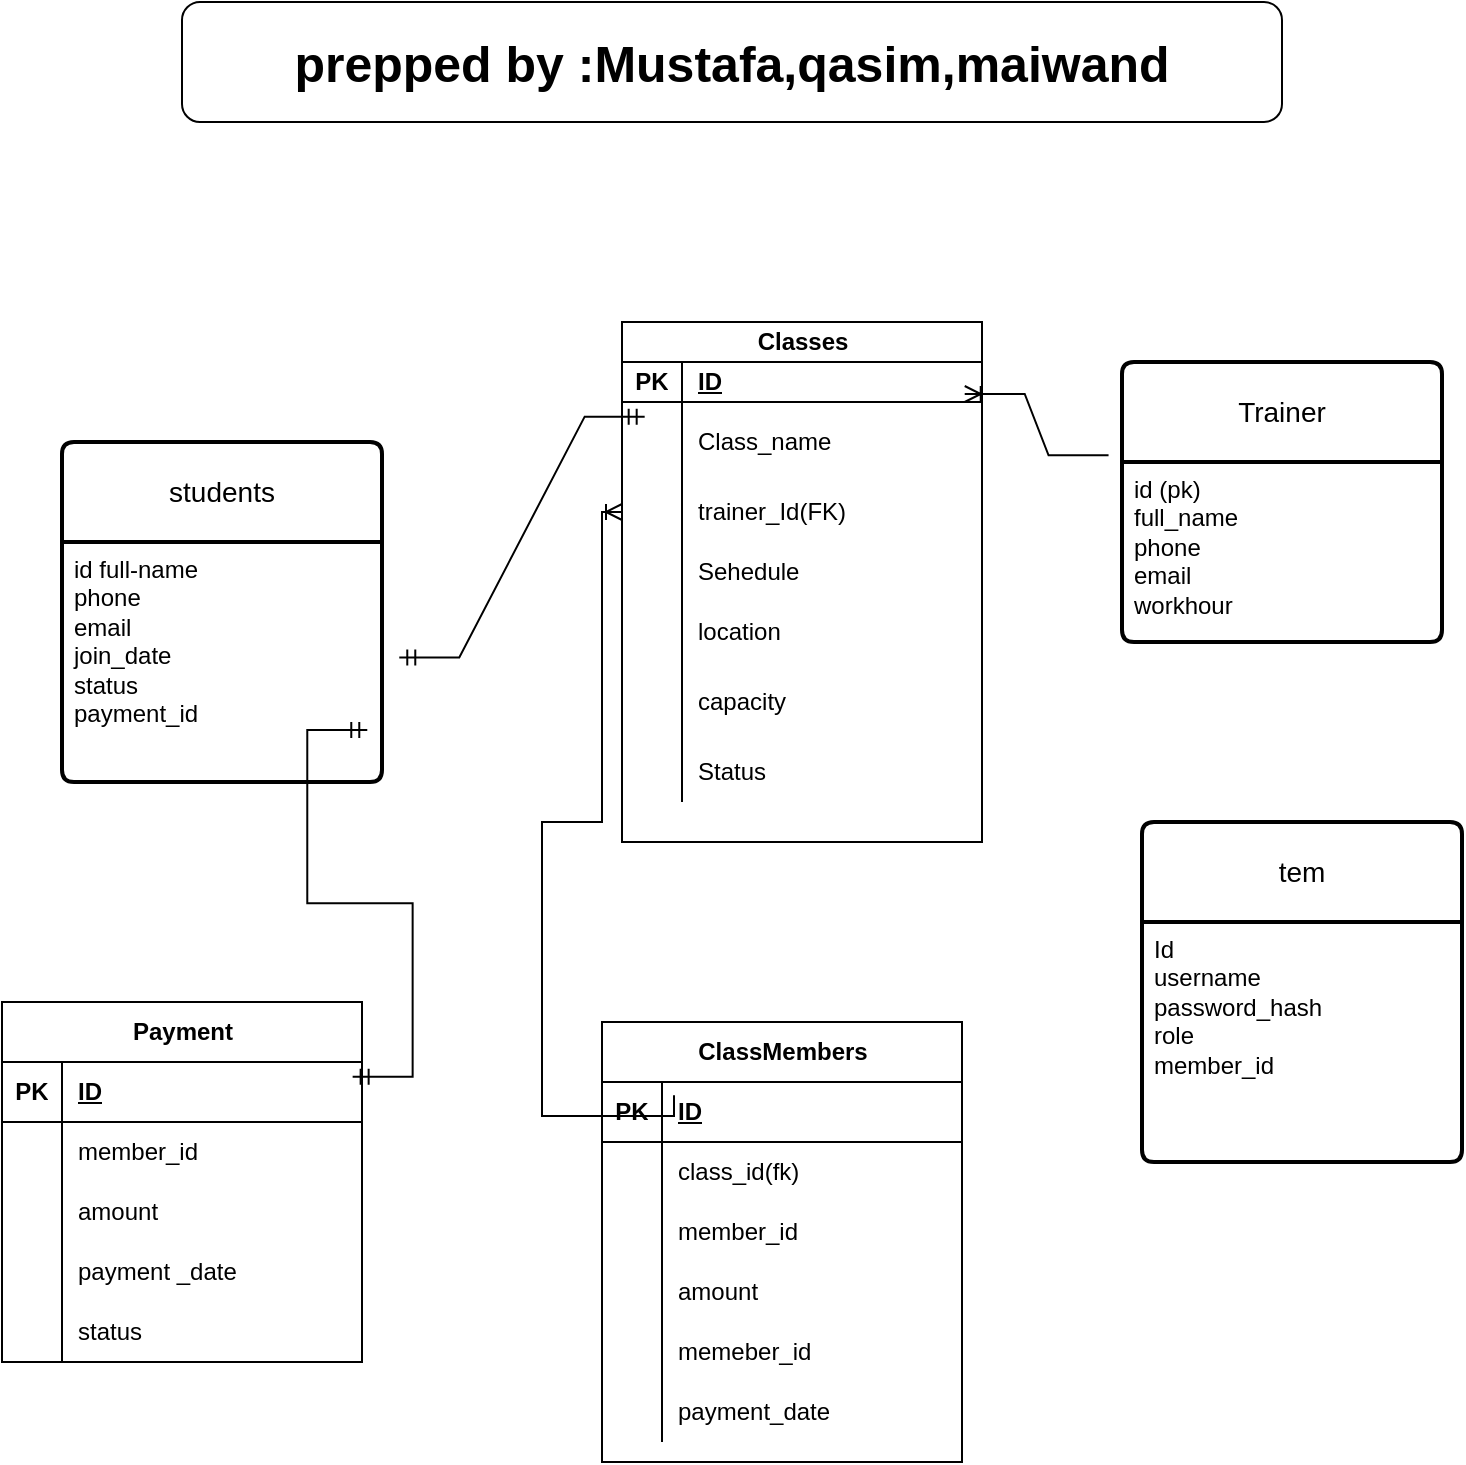 <mxfile version="27.0.4">
  <diagram name="Page-1" id="VaVtWK3H83Irznd1dzYW">
    <mxGraphModel dx="778" dy="1629" grid="1" gridSize="10" guides="1" tooltips="1" connect="1" arrows="1" fold="1" page="1" pageScale="1" pageWidth="827" pageHeight="1169" math="0" shadow="0">
      <root>
        <mxCell id="0" />
        <mxCell id="1" parent="0" />
        <mxCell id="CIxCF5sjJKE13IdC6mte-1" value="Classes" style="shape=table;startSize=20;container=1;collapsible=1;childLayout=tableLayout;fixedRows=1;rowLines=0;fontStyle=1;align=center;resizeLast=1;html=1;" parent="1" vertex="1">
          <mxGeometry x="360" y="10" width="180" height="260" as="geometry" />
        </mxCell>
        <mxCell id="CIxCF5sjJKE13IdC6mte-2" value="" style="shape=tableRow;horizontal=0;startSize=0;swimlaneHead=0;swimlaneBody=0;fillColor=none;collapsible=0;dropTarget=0;points=[[0,0.5],[1,0.5]];portConstraint=eastwest;top=0;left=0;right=0;bottom=1;" parent="CIxCF5sjJKE13IdC6mte-1" vertex="1">
          <mxGeometry y="20" width="180" height="20" as="geometry" />
        </mxCell>
        <mxCell id="CIxCF5sjJKE13IdC6mte-3" value="PK" style="shape=partialRectangle;connectable=0;fillColor=none;top=0;left=0;bottom=0;right=0;fontStyle=1;overflow=hidden;whiteSpace=wrap;html=1;" parent="CIxCF5sjJKE13IdC6mte-2" vertex="1">
          <mxGeometry width="30" height="20" as="geometry">
            <mxRectangle width="30" height="20" as="alternateBounds" />
          </mxGeometry>
        </mxCell>
        <mxCell id="CIxCF5sjJKE13IdC6mte-4" value="ID" style="shape=partialRectangle;connectable=0;fillColor=none;top=0;left=0;bottom=0;right=0;align=left;spacingLeft=6;fontStyle=5;overflow=hidden;whiteSpace=wrap;html=1;" parent="CIxCF5sjJKE13IdC6mte-2" vertex="1">
          <mxGeometry x="30" width="150" height="20" as="geometry">
            <mxRectangle width="150" height="20" as="alternateBounds" />
          </mxGeometry>
        </mxCell>
        <mxCell id="CIxCF5sjJKE13IdC6mte-5" value="" style="shape=tableRow;horizontal=0;startSize=0;swimlaneHead=0;swimlaneBody=0;fillColor=none;collapsible=0;dropTarget=0;points=[[0,0.5],[1,0.5]];portConstraint=eastwest;top=0;left=0;right=0;bottom=0;" parent="CIxCF5sjJKE13IdC6mte-1" vertex="1">
          <mxGeometry y="40" width="180" height="40" as="geometry" />
        </mxCell>
        <mxCell id="CIxCF5sjJKE13IdC6mte-6" value="" style="shape=partialRectangle;connectable=0;fillColor=none;top=0;left=0;bottom=0;right=0;editable=1;overflow=hidden;whiteSpace=wrap;html=1;" parent="CIxCF5sjJKE13IdC6mte-5" vertex="1">
          <mxGeometry width="30" height="40" as="geometry">
            <mxRectangle width="30" height="40" as="alternateBounds" />
          </mxGeometry>
        </mxCell>
        <mxCell id="CIxCF5sjJKE13IdC6mte-7" value="Class_name&lt;span style=&quot;white-space: pre;&quot;&gt;&#x9;&lt;/span&gt;" style="shape=partialRectangle;connectable=0;fillColor=none;top=0;left=0;bottom=0;right=0;align=left;spacingLeft=6;overflow=hidden;whiteSpace=wrap;html=1;" parent="CIxCF5sjJKE13IdC6mte-5" vertex="1">
          <mxGeometry x="30" width="150" height="40" as="geometry">
            <mxRectangle width="150" height="40" as="alternateBounds" />
          </mxGeometry>
        </mxCell>
        <mxCell id="CIxCF5sjJKE13IdC6mte-8" value="" style="shape=tableRow;horizontal=0;startSize=0;swimlaneHead=0;swimlaneBody=0;fillColor=none;collapsible=0;dropTarget=0;points=[[0,0.5],[1,0.5]];portConstraint=eastwest;top=0;left=0;right=0;bottom=0;" parent="CIxCF5sjJKE13IdC6mte-1" vertex="1">
          <mxGeometry y="80" width="180" height="30" as="geometry" />
        </mxCell>
        <mxCell id="CIxCF5sjJKE13IdC6mte-9" value="" style="shape=partialRectangle;connectable=0;fillColor=none;top=0;left=0;bottom=0;right=0;editable=1;overflow=hidden;whiteSpace=wrap;html=1;" parent="CIxCF5sjJKE13IdC6mte-8" vertex="1">
          <mxGeometry width="30" height="30" as="geometry">
            <mxRectangle width="30" height="30" as="alternateBounds" />
          </mxGeometry>
        </mxCell>
        <mxCell id="CIxCF5sjJKE13IdC6mte-10" value="trainer_Id(FK)" style="shape=partialRectangle;connectable=0;fillColor=none;top=0;left=0;bottom=0;right=0;align=left;spacingLeft=6;overflow=hidden;whiteSpace=wrap;html=1;" parent="CIxCF5sjJKE13IdC6mte-8" vertex="1">
          <mxGeometry x="30" width="150" height="30" as="geometry">
            <mxRectangle width="150" height="30" as="alternateBounds" />
          </mxGeometry>
        </mxCell>
        <mxCell id="CIxCF5sjJKE13IdC6mte-11" value="" style="shape=tableRow;horizontal=0;startSize=0;swimlaneHead=0;swimlaneBody=0;fillColor=none;collapsible=0;dropTarget=0;points=[[0,0.5],[1,0.5]];portConstraint=eastwest;top=0;left=0;right=0;bottom=0;" parent="CIxCF5sjJKE13IdC6mte-1" vertex="1">
          <mxGeometry y="110" width="180" height="30" as="geometry" />
        </mxCell>
        <mxCell id="CIxCF5sjJKE13IdC6mte-12" value="" style="shape=partialRectangle;connectable=0;fillColor=none;top=0;left=0;bottom=0;right=0;editable=1;overflow=hidden;whiteSpace=wrap;html=1;" parent="CIxCF5sjJKE13IdC6mte-11" vertex="1">
          <mxGeometry width="30" height="30" as="geometry">
            <mxRectangle width="30" height="30" as="alternateBounds" />
          </mxGeometry>
        </mxCell>
        <mxCell id="CIxCF5sjJKE13IdC6mte-13" value="Sehedule" style="shape=partialRectangle;connectable=0;fillColor=none;top=0;left=0;bottom=0;right=0;align=left;spacingLeft=6;overflow=hidden;whiteSpace=wrap;html=1;" parent="CIxCF5sjJKE13IdC6mte-11" vertex="1">
          <mxGeometry x="30" width="150" height="30" as="geometry">
            <mxRectangle width="150" height="30" as="alternateBounds" />
          </mxGeometry>
        </mxCell>
        <mxCell id="CIxCF5sjJKE13IdC6mte-14" value="" style="shape=tableRow;horizontal=0;startSize=0;swimlaneHead=0;swimlaneBody=0;fillColor=none;collapsible=0;dropTarget=0;points=[[0,0.5],[1,0.5]];portConstraint=eastwest;top=0;left=0;right=0;bottom=0;" parent="CIxCF5sjJKE13IdC6mte-1" vertex="1">
          <mxGeometry y="140" width="180" height="30" as="geometry" />
        </mxCell>
        <mxCell id="CIxCF5sjJKE13IdC6mte-15" value="" style="shape=partialRectangle;connectable=0;fillColor=none;top=0;left=0;bottom=0;right=0;editable=1;overflow=hidden;whiteSpace=wrap;html=1;" parent="CIxCF5sjJKE13IdC6mte-14" vertex="1">
          <mxGeometry width="30" height="30" as="geometry">
            <mxRectangle width="30" height="30" as="alternateBounds" />
          </mxGeometry>
        </mxCell>
        <mxCell id="CIxCF5sjJKE13IdC6mte-16" value="location" style="shape=partialRectangle;connectable=0;fillColor=none;top=0;left=0;bottom=0;right=0;align=left;spacingLeft=6;overflow=hidden;whiteSpace=wrap;html=1;" parent="CIxCF5sjJKE13IdC6mte-14" vertex="1">
          <mxGeometry x="30" width="150" height="30" as="geometry">
            <mxRectangle width="150" height="30" as="alternateBounds" />
          </mxGeometry>
        </mxCell>
        <mxCell id="CIxCF5sjJKE13IdC6mte-17" value="" style="shape=tableRow;horizontal=0;startSize=0;swimlaneHead=0;swimlaneBody=0;fillColor=none;collapsible=0;dropTarget=0;points=[[0,0.5],[1,0.5]];portConstraint=eastwest;top=0;left=0;right=0;bottom=0;" parent="CIxCF5sjJKE13IdC6mte-1" vertex="1">
          <mxGeometry y="170" width="180" height="40" as="geometry" />
        </mxCell>
        <mxCell id="CIxCF5sjJKE13IdC6mte-18" value="" style="shape=partialRectangle;connectable=0;fillColor=none;top=0;left=0;bottom=0;right=0;editable=1;overflow=hidden;whiteSpace=wrap;html=1;" parent="CIxCF5sjJKE13IdC6mte-17" vertex="1">
          <mxGeometry width="30" height="40" as="geometry">
            <mxRectangle width="30" height="40" as="alternateBounds" />
          </mxGeometry>
        </mxCell>
        <mxCell id="CIxCF5sjJKE13IdC6mte-19" value="capacity" style="shape=partialRectangle;connectable=0;fillColor=none;top=0;left=0;bottom=0;right=0;align=left;spacingLeft=6;overflow=hidden;whiteSpace=wrap;html=1;" parent="CIxCF5sjJKE13IdC6mte-17" vertex="1">
          <mxGeometry x="30" width="150" height="40" as="geometry">
            <mxRectangle width="150" height="40" as="alternateBounds" />
          </mxGeometry>
        </mxCell>
        <mxCell id="CIxCF5sjJKE13IdC6mte-20" value="" style="shape=tableRow;horizontal=0;startSize=0;swimlaneHead=0;swimlaneBody=0;fillColor=none;collapsible=0;dropTarget=0;points=[[0,0.5],[1,0.5]];portConstraint=eastwest;top=0;left=0;right=0;bottom=0;" parent="CIxCF5sjJKE13IdC6mte-1" vertex="1">
          <mxGeometry y="210" width="180" height="30" as="geometry" />
        </mxCell>
        <mxCell id="CIxCF5sjJKE13IdC6mte-21" value="" style="shape=partialRectangle;connectable=0;fillColor=none;top=0;left=0;bottom=0;right=0;editable=1;overflow=hidden;whiteSpace=wrap;html=1;" parent="CIxCF5sjJKE13IdC6mte-20" vertex="1">
          <mxGeometry width="30" height="30" as="geometry">
            <mxRectangle width="30" height="30" as="alternateBounds" />
          </mxGeometry>
        </mxCell>
        <mxCell id="CIxCF5sjJKE13IdC6mte-22" value="Status" style="shape=partialRectangle;connectable=0;fillColor=none;top=0;left=0;bottom=0;right=0;align=left;spacingLeft=6;overflow=hidden;whiteSpace=wrap;html=1;" parent="CIxCF5sjJKE13IdC6mte-20" vertex="1">
          <mxGeometry x="30" width="150" height="30" as="geometry">
            <mxRectangle width="150" height="30" as="alternateBounds" />
          </mxGeometry>
        </mxCell>
        <mxCell id="CIxCF5sjJKE13IdC6mte-23" value="students" style="swimlane;childLayout=stackLayout;horizontal=1;startSize=50;horizontalStack=0;rounded=1;fontSize=14;fontStyle=0;strokeWidth=2;resizeParent=0;resizeLast=1;shadow=0;dashed=0;align=center;arcSize=4;whiteSpace=wrap;html=1;" parent="1" vertex="1">
          <mxGeometry x="80" y="70" width="160" height="170" as="geometry" />
        </mxCell>
        <mxCell id="CIxCF5sjJKE13IdC6mte-24" value="id full-name&amp;nbsp;&lt;div&gt;phone&lt;/div&gt;&lt;div&gt;email&lt;/div&gt;&lt;div&gt;join_date&lt;/div&gt;&lt;div&gt;status&lt;/div&gt;&lt;div&gt;payment_id&lt;/div&gt;&lt;div&gt;&lt;br&gt;&lt;/div&gt;" style="align=left;strokeColor=none;fillColor=none;spacingLeft=4;spacingRight=4;fontSize=12;verticalAlign=top;resizable=0;rotatable=0;part=1;html=1;whiteSpace=wrap;" parent="CIxCF5sjJKE13IdC6mte-23" vertex="1">
          <mxGeometry y="50" width="160" height="120" as="geometry" />
        </mxCell>
        <mxCell id="CIxCF5sjJKE13IdC6mte-25" value="Trainer" style="swimlane;childLayout=stackLayout;horizontal=1;startSize=50;horizontalStack=0;rounded=1;fontSize=14;fontStyle=0;strokeWidth=2;resizeParent=0;resizeLast=1;shadow=0;dashed=0;align=center;arcSize=4;whiteSpace=wrap;html=1;" parent="1" vertex="1">
          <mxGeometry x="610" y="30" width="160" height="140" as="geometry" />
        </mxCell>
        <mxCell id="CIxCF5sjJKE13IdC6mte-26" value="id (pk)&lt;div&gt;full_name&amp;nbsp;&lt;/div&gt;&lt;div&gt;phone&lt;/div&gt;&lt;div&gt;email&lt;/div&gt;&lt;div&gt;workhour&lt;br&gt;&lt;br&gt;&lt;/div&gt;" style="align=left;strokeColor=none;fillColor=none;spacingLeft=4;spacingRight=4;fontSize=12;verticalAlign=top;resizable=0;rotatable=0;part=1;html=1;whiteSpace=wrap;" parent="CIxCF5sjJKE13IdC6mte-25" vertex="1">
          <mxGeometry y="50" width="160" height="90" as="geometry" />
        </mxCell>
        <mxCell id="CIxCF5sjJKE13IdC6mte-27" value="Payment" style="shape=table;startSize=30;container=1;collapsible=1;childLayout=tableLayout;fixedRows=1;rowLines=0;fontStyle=1;align=center;resizeLast=1;html=1;" parent="1" vertex="1">
          <mxGeometry x="50" y="350" width="180" height="180" as="geometry" />
        </mxCell>
        <mxCell id="CIxCF5sjJKE13IdC6mte-28" value="" style="shape=tableRow;horizontal=0;startSize=0;swimlaneHead=0;swimlaneBody=0;fillColor=none;collapsible=0;dropTarget=0;points=[[0,0.5],[1,0.5]];portConstraint=eastwest;top=0;left=0;right=0;bottom=1;" parent="CIxCF5sjJKE13IdC6mte-27" vertex="1">
          <mxGeometry y="30" width="180" height="30" as="geometry" />
        </mxCell>
        <mxCell id="CIxCF5sjJKE13IdC6mte-29" value="PK" style="shape=partialRectangle;connectable=0;fillColor=none;top=0;left=0;bottom=0;right=0;fontStyle=1;overflow=hidden;whiteSpace=wrap;html=1;" parent="CIxCF5sjJKE13IdC6mte-28" vertex="1">
          <mxGeometry width="30" height="30" as="geometry">
            <mxRectangle width="30" height="30" as="alternateBounds" />
          </mxGeometry>
        </mxCell>
        <mxCell id="CIxCF5sjJKE13IdC6mte-30" value="ID" style="shape=partialRectangle;connectable=0;fillColor=none;top=0;left=0;bottom=0;right=0;align=left;spacingLeft=6;fontStyle=5;overflow=hidden;whiteSpace=wrap;html=1;" parent="CIxCF5sjJKE13IdC6mte-28" vertex="1">
          <mxGeometry x="30" width="150" height="30" as="geometry">
            <mxRectangle width="150" height="30" as="alternateBounds" />
          </mxGeometry>
        </mxCell>
        <mxCell id="CIxCF5sjJKE13IdC6mte-31" value="" style="shape=tableRow;horizontal=0;startSize=0;swimlaneHead=0;swimlaneBody=0;fillColor=none;collapsible=0;dropTarget=0;points=[[0,0.5],[1,0.5]];portConstraint=eastwest;top=0;left=0;right=0;bottom=0;" parent="CIxCF5sjJKE13IdC6mte-27" vertex="1">
          <mxGeometry y="60" width="180" height="30" as="geometry" />
        </mxCell>
        <mxCell id="CIxCF5sjJKE13IdC6mte-32" value="" style="shape=partialRectangle;connectable=0;fillColor=none;top=0;left=0;bottom=0;right=0;editable=1;overflow=hidden;whiteSpace=wrap;html=1;" parent="CIxCF5sjJKE13IdC6mte-31" vertex="1">
          <mxGeometry width="30" height="30" as="geometry">
            <mxRectangle width="30" height="30" as="alternateBounds" />
          </mxGeometry>
        </mxCell>
        <mxCell id="CIxCF5sjJKE13IdC6mte-33" value="member_id" style="shape=partialRectangle;connectable=0;fillColor=none;top=0;left=0;bottom=0;right=0;align=left;spacingLeft=6;overflow=hidden;whiteSpace=wrap;html=1;" parent="CIxCF5sjJKE13IdC6mte-31" vertex="1">
          <mxGeometry x="30" width="150" height="30" as="geometry">
            <mxRectangle width="150" height="30" as="alternateBounds" />
          </mxGeometry>
        </mxCell>
        <mxCell id="CIxCF5sjJKE13IdC6mte-34" value="" style="shape=tableRow;horizontal=0;startSize=0;swimlaneHead=0;swimlaneBody=0;fillColor=none;collapsible=0;dropTarget=0;points=[[0,0.5],[1,0.5]];portConstraint=eastwest;top=0;left=0;right=0;bottom=0;" parent="CIxCF5sjJKE13IdC6mte-27" vertex="1">
          <mxGeometry y="90" width="180" height="30" as="geometry" />
        </mxCell>
        <mxCell id="CIxCF5sjJKE13IdC6mte-35" value="" style="shape=partialRectangle;connectable=0;fillColor=none;top=0;left=0;bottom=0;right=0;editable=1;overflow=hidden;whiteSpace=wrap;html=1;" parent="CIxCF5sjJKE13IdC6mte-34" vertex="1">
          <mxGeometry width="30" height="30" as="geometry">
            <mxRectangle width="30" height="30" as="alternateBounds" />
          </mxGeometry>
        </mxCell>
        <mxCell id="CIxCF5sjJKE13IdC6mte-36" value="amount" style="shape=partialRectangle;connectable=0;fillColor=none;top=0;left=0;bottom=0;right=0;align=left;spacingLeft=6;overflow=hidden;whiteSpace=wrap;html=1;" parent="CIxCF5sjJKE13IdC6mte-34" vertex="1">
          <mxGeometry x="30" width="150" height="30" as="geometry">
            <mxRectangle width="150" height="30" as="alternateBounds" />
          </mxGeometry>
        </mxCell>
        <mxCell id="CIxCF5sjJKE13IdC6mte-37" value="" style="shape=tableRow;horizontal=0;startSize=0;swimlaneHead=0;swimlaneBody=0;fillColor=none;collapsible=0;dropTarget=0;points=[[0,0.5],[1,0.5]];portConstraint=eastwest;top=0;left=0;right=0;bottom=0;" parent="CIxCF5sjJKE13IdC6mte-27" vertex="1">
          <mxGeometry y="120" width="180" height="30" as="geometry" />
        </mxCell>
        <mxCell id="CIxCF5sjJKE13IdC6mte-38" value="" style="shape=partialRectangle;connectable=0;fillColor=none;top=0;left=0;bottom=0;right=0;editable=1;overflow=hidden;whiteSpace=wrap;html=1;" parent="CIxCF5sjJKE13IdC6mte-37" vertex="1">
          <mxGeometry width="30" height="30" as="geometry">
            <mxRectangle width="30" height="30" as="alternateBounds" />
          </mxGeometry>
        </mxCell>
        <mxCell id="CIxCF5sjJKE13IdC6mte-39" value="payment _date" style="shape=partialRectangle;connectable=0;fillColor=none;top=0;left=0;bottom=0;right=0;align=left;spacingLeft=6;overflow=hidden;whiteSpace=wrap;html=1;" parent="CIxCF5sjJKE13IdC6mte-37" vertex="1">
          <mxGeometry x="30" width="150" height="30" as="geometry">
            <mxRectangle width="150" height="30" as="alternateBounds" />
          </mxGeometry>
        </mxCell>
        <mxCell id="CIxCF5sjJKE13IdC6mte-40" value="" style="shape=tableRow;horizontal=0;startSize=0;swimlaneHead=0;swimlaneBody=0;fillColor=none;collapsible=0;dropTarget=0;points=[[0,0.5],[1,0.5]];portConstraint=eastwest;top=0;left=0;right=0;bottom=0;" parent="CIxCF5sjJKE13IdC6mte-27" vertex="1">
          <mxGeometry y="150" width="180" height="30" as="geometry" />
        </mxCell>
        <mxCell id="CIxCF5sjJKE13IdC6mte-41" value="" style="shape=partialRectangle;connectable=0;fillColor=none;top=0;left=0;bottom=0;right=0;editable=1;overflow=hidden;whiteSpace=wrap;html=1;" parent="CIxCF5sjJKE13IdC6mte-40" vertex="1">
          <mxGeometry width="30" height="30" as="geometry">
            <mxRectangle width="30" height="30" as="alternateBounds" />
          </mxGeometry>
        </mxCell>
        <mxCell id="CIxCF5sjJKE13IdC6mte-42" value="status" style="shape=partialRectangle;connectable=0;fillColor=none;top=0;left=0;bottom=0;right=0;align=left;spacingLeft=6;overflow=hidden;whiteSpace=wrap;html=1;" parent="CIxCF5sjJKE13IdC6mte-40" vertex="1">
          <mxGeometry x="30" width="150" height="30" as="geometry">
            <mxRectangle width="150" height="30" as="alternateBounds" />
          </mxGeometry>
        </mxCell>
        <mxCell id="CIxCF5sjJKE13IdC6mte-43" value="tem" style="swimlane;childLayout=stackLayout;horizontal=1;startSize=50;horizontalStack=0;rounded=1;fontSize=14;fontStyle=0;strokeWidth=2;resizeParent=0;resizeLast=1;shadow=0;dashed=0;align=center;arcSize=4;whiteSpace=wrap;html=1;" parent="1" vertex="1">
          <mxGeometry x="620" y="260" width="160" height="170" as="geometry" />
        </mxCell>
        <mxCell id="CIxCF5sjJKE13IdC6mte-44" value="Id&lt;div&gt;username&lt;/div&gt;&lt;div&gt;password_hash&lt;/div&gt;&lt;div&gt;role&lt;/div&gt;&lt;div&gt;member_id&lt;/div&gt;&lt;div&gt;&lt;br&gt;&lt;/div&gt;" style="align=left;strokeColor=none;fillColor=none;spacingLeft=4;spacingRight=4;fontSize=12;verticalAlign=top;resizable=0;rotatable=0;part=1;html=1;whiteSpace=wrap;" parent="CIxCF5sjJKE13IdC6mte-43" vertex="1">
          <mxGeometry y="50" width="160" height="120" as="geometry" />
        </mxCell>
        <mxCell id="CIxCF5sjJKE13IdC6mte-45" value="ClassMembers" style="shape=table;startSize=30;container=1;collapsible=1;childLayout=tableLayout;fixedRows=1;rowLines=0;fontStyle=1;align=center;resizeLast=1;html=1;" parent="1" vertex="1">
          <mxGeometry x="350" y="360" width="180" height="220" as="geometry" />
        </mxCell>
        <mxCell id="CIxCF5sjJKE13IdC6mte-46" value="" style="shape=tableRow;horizontal=0;startSize=0;swimlaneHead=0;swimlaneBody=0;fillColor=none;collapsible=0;dropTarget=0;points=[[0,0.5],[1,0.5]];portConstraint=eastwest;top=0;left=0;right=0;bottom=1;" parent="CIxCF5sjJKE13IdC6mte-45" vertex="1">
          <mxGeometry y="30" width="180" height="30" as="geometry" />
        </mxCell>
        <mxCell id="CIxCF5sjJKE13IdC6mte-47" value="PK" style="shape=partialRectangle;connectable=0;fillColor=none;top=0;left=0;bottom=0;right=0;fontStyle=1;overflow=hidden;whiteSpace=wrap;html=1;" parent="CIxCF5sjJKE13IdC6mte-46" vertex="1">
          <mxGeometry width="30" height="30" as="geometry">
            <mxRectangle width="30" height="30" as="alternateBounds" />
          </mxGeometry>
        </mxCell>
        <mxCell id="CIxCF5sjJKE13IdC6mte-48" value="ID" style="shape=partialRectangle;connectable=0;fillColor=none;top=0;left=0;bottom=0;right=0;align=left;spacingLeft=6;fontStyle=5;overflow=hidden;whiteSpace=wrap;html=1;" parent="CIxCF5sjJKE13IdC6mte-46" vertex="1">
          <mxGeometry x="30" width="150" height="30" as="geometry">
            <mxRectangle width="150" height="30" as="alternateBounds" />
          </mxGeometry>
        </mxCell>
        <mxCell id="CIxCF5sjJKE13IdC6mte-49" value="" style="shape=tableRow;horizontal=0;startSize=0;swimlaneHead=0;swimlaneBody=0;fillColor=none;collapsible=0;dropTarget=0;points=[[0,0.5],[1,0.5]];portConstraint=eastwest;top=0;left=0;right=0;bottom=0;" parent="CIxCF5sjJKE13IdC6mte-45" vertex="1">
          <mxGeometry y="60" width="180" height="30" as="geometry" />
        </mxCell>
        <mxCell id="CIxCF5sjJKE13IdC6mte-50" value="" style="shape=partialRectangle;connectable=0;fillColor=none;top=0;left=0;bottom=0;right=0;editable=1;overflow=hidden;whiteSpace=wrap;html=1;" parent="CIxCF5sjJKE13IdC6mte-49" vertex="1">
          <mxGeometry width="30" height="30" as="geometry">
            <mxRectangle width="30" height="30" as="alternateBounds" />
          </mxGeometry>
        </mxCell>
        <mxCell id="CIxCF5sjJKE13IdC6mte-51" value="class_id(fk)" style="shape=partialRectangle;connectable=0;fillColor=none;top=0;left=0;bottom=0;right=0;align=left;spacingLeft=6;overflow=hidden;whiteSpace=wrap;html=1;" parent="CIxCF5sjJKE13IdC6mte-49" vertex="1">
          <mxGeometry x="30" width="150" height="30" as="geometry">
            <mxRectangle width="150" height="30" as="alternateBounds" />
          </mxGeometry>
        </mxCell>
        <mxCell id="CIxCF5sjJKE13IdC6mte-52" value="" style="shape=tableRow;horizontal=0;startSize=0;swimlaneHead=0;swimlaneBody=0;fillColor=none;collapsible=0;dropTarget=0;points=[[0,0.5],[1,0.5]];portConstraint=eastwest;top=0;left=0;right=0;bottom=0;" parent="CIxCF5sjJKE13IdC6mte-45" vertex="1">
          <mxGeometry y="90" width="180" height="30" as="geometry" />
        </mxCell>
        <mxCell id="CIxCF5sjJKE13IdC6mte-53" value="" style="shape=partialRectangle;connectable=0;fillColor=none;top=0;left=0;bottom=0;right=0;editable=1;overflow=hidden;whiteSpace=wrap;html=1;" parent="CIxCF5sjJKE13IdC6mte-52" vertex="1">
          <mxGeometry width="30" height="30" as="geometry">
            <mxRectangle width="30" height="30" as="alternateBounds" />
          </mxGeometry>
        </mxCell>
        <mxCell id="CIxCF5sjJKE13IdC6mte-54" value="member_id" style="shape=partialRectangle;connectable=0;fillColor=none;top=0;left=0;bottom=0;right=0;align=left;spacingLeft=6;overflow=hidden;whiteSpace=wrap;html=1;" parent="CIxCF5sjJKE13IdC6mte-52" vertex="1">
          <mxGeometry x="30" width="150" height="30" as="geometry">
            <mxRectangle width="150" height="30" as="alternateBounds" />
          </mxGeometry>
        </mxCell>
        <mxCell id="CIxCF5sjJKE13IdC6mte-55" value="" style="shape=tableRow;horizontal=0;startSize=0;swimlaneHead=0;swimlaneBody=0;fillColor=none;collapsible=0;dropTarget=0;points=[[0,0.5],[1,0.5]];portConstraint=eastwest;top=0;left=0;right=0;bottom=0;" parent="CIxCF5sjJKE13IdC6mte-45" vertex="1">
          <mxGeometry y="120" width="180" height="30" as="geometry" />
        </mxCell>
        <mxCell id="CIxCF5sjJKE13IdC6mte-56" value="" style="shape=partialRectangle;connectable=0;fillColor=none;top=0;left=0;bottom=0;right=0;editable=1;overflow=hidden;whiteSpace=wrap;html=1;" parent="CIxCF5sjJKE13IdC6mte-55" vertex="1">
          <mxGeometry width="30" height="30" as="geometry">
            <mxRectangle width="30" height="30" as="alternateBounds" />
          </mxGeometry>
        </mxCell>
        <mxCell id="CIxCF5sjJKE13IdC6mte-57" value="amount" style="shape=partialRectangle;connectable=0;fillColor=none;top=0;left=0;bottom=0;right=0;align=left;spacingLeft=6;overflow=hidden;whiteSpace=wrap;html=1;" parent="CIxCF5sjJKE13IdC6mte-55" vertex="1">
          <mxGeometry x="30" width="150" height="30" as="geometry">
            <mxRectangle width="150" height="30" as="alternateBounds" />
          </mxGeometry>
        </mxCell>
        <mxCell id="CIxCF5sjJKE13IdC6mte-58" value="" style="shape=tableRow;horizontal=0;startSize=0;swimlaneHead=0;swimlaneBody=0;fillColor=none;collapsible=0;dropTarget=0;points=[[0,0.5],[1,0.5]];portConstraint=eastwest;top=0;left=0;right=0;bottom=0;" parent="CIxCF5sjJKE13IdC6mte-45" vertex="1">
          <mxGeometry y="150" width="180" height="30" as="geometry" />
        </mxCell>
        <mxCell id="CIxCF5sjJKE13IdC6mte-59" value="" style="shape=partialRectangle;connectable=0;fillColor=none;top=0;left=0;bottom=0;right=0;editable=1;overflow=hidden;whiteSpace=wrap;html=1;" parent="CIxCF5sjJKE13IdC6mte-58" vertex="1">
          <mxGeometry width="30" height="30" as="geometry">
            <mxRectangle width="30" height="30" as="alternateBounds" />
          </mxGeometry>
        </mxCell>
        <mxCell id="CIxCF5sjJKE13IdC6mte-60" value="memeber_id" style="shape=partialRectangle;connectable=0;fillColor=none;top=0;left=0;bottom=0;right=0;align=left;spacingLeft=6;overflow=hidden;whiteSpace=wrap;html=1;" parent="CIxCF5sjJKE13IdC6mte-58" vertex="1">
          <mxGeometry x="30" width="150" height="30" as="geometry">
            <mxRectangle width="150" height="30" as="alternateBounds" />
          </mxGeometry>
        </mxCell>
        <mxCell id="CIxCF5sjJKE13IdC6mte-61" value="" style="shape=tableRow;horizontal=0;startSize=0;swimlaneHead=0;swimlaneBody=0;fillColor=none;collapsible=0;dropTarget=0;points=[[0,0.5],[1,0.5]];portConstraint=eastwest;top=0;left=0;right=0;bottom=0;" parent="CIxCF5sjJKE13IdC6mte-45" vertex="1">
          <mxGeometry y="180" width="180" height="30" as="geometry" />
        </mxCell>
        <mxCell id="CIxCF5sjJKE13IdC6mte-62" value="" style="shape=partialRectangle;connectable=0;fillColor=none;top=0;left=0;bottom=0;right=0;editable=1;overflow=hidden;whiteSpace=wrap;html=1;" parent="CIxCF5sjJKE13IdC6mte-61" vertex="1">
          <mxGeometry width="30" height="30" as="geometry">
            <mxRectangle width="30" height="30" as="alternateBounds" />
          </mxGeometry>
        </mxCell>
        <mxCell id="CIxCF5sjJKE13IdC6mte-63" value="payment_date" style="shape=partialRectangle;connectable=0;fillColor=none;top=0;left=0;bottom=0;right=0;align=left;spacingLeft=6;overflow=hidden;whiteSpace=wrap;html=1;" parent="CIxCF5sjJKE13IdC6mte-61" vertex="1">
          <mxGeometry x="30" width="150" height="30" as="geometry">
            <mxRectangle width="150" height="30" as="alternateBounds" />
          </mxGeometry>
        </mxCell>
        <mxCell id="CIxCF5sjJKE13IdC6mte-64" value="" style="edgeStyle=entityRelationEdgeStyle;fontSize=12;html=1;endArrow=ERoneToMany;rounded=0;entryX=0.952;entryY=0.8;entryDx=0;entryDy=0;exitX=-0.042;exitY=-0.037;exitDx=0;exitDy=0;exitPerimeter=0;entryPerimeter=0;" parent="1" source="CIxCF5sjJKE13IdC6mte-26" target="CIxCF5sjJKE13IdC6mte-2" edge="1">
          <mxGeometry width="100" height="100" relative="1" as="geometry">
            <mxPoint x="530" y="30" as="sourcePoint" />
            <mxPoint x="240" y="135" as="targetPoint" />
            <Array as="points">
              <mxPoint x="350" y="20" />
              <mxPoint x="400" y="-250" />
              <mxPoint x="390" y="70" />
              <mxPoint x="400" y="70" />
            </Array>
          </mxGeometry>
        </mxCell>
        <mxCell id="CIxCF5sjJKE13IdC6mte-65" value="" style="edgeStyle=entityRelationEdgeStyle;fontSize=12;html=1;endArrow=ERmandOne;startArrow=ERmandOne;rounded=0;exitX=1.054;exitY=0.481;exitDx=0;exitDy=0;exitPerimeter=0;entryX=0.063;entryY=0.183;entryDx=0;entryDy=0;entryPerimeter=0;" parent="1" source="CIxCF5sjJKE13IdC6mte-24" target="CIxCF5sjJKE13IdC6mte-5" edge="1">
          <mxGeometry width="100" height="100" relative="1" as="geometry">
            <mxPoint x="258.08" y="170.0" as="sourcePoint" />
            <mxPoint x="370" y="183.3" as="targetPoint" />
            <Array as="points">
              <mxPoint x="400" y="173.3" />
            </Array>
          </mxGeometry>
        </mxCell>
        <mxCell id="CIxCF5sjJKE13IdC6mte-66" value="" style="edgeStyle=entityRelationEdgeStyle;fontSize=12;html=1;endArrow=ERmandOne;startArrow=ERmandOne;rounded=0;exitX=0.974;exitY=0.244;exitDx=0;exitDy=0;exitPerimeter=0;entryX=0.954;entryY=0.783;entryDx=0;entryDy=0;entryPerimeter=0;" parent="1" source="CIxCF5sjJKE13IdC6mte-28" target="CIxCF5sjJKE13IdC6mte-24" edge="1">
          <mxGeometry width="100" height="100" relative="1" as="geometry">
            <mxPoint x="20" y="370" as="sourcePoint" />
            <mxPoint x="260" y="220" as="targetPoint" />
            <Array as="points">
              <mxPoint x="20" y="287" />
              <mxPoint x="220" y="340" />
              <mxPoint x="30" y="287" />
              <mxPoint x="20" y="290" />
            </Array>
          </mxGeometry>
        </mxCell>
        <mxCell id="CIxCF5sjJKE13IdC6mte-67" value="" style="fontSize=12;html=1;endArrow=ERoneToMany;rounded=0;entryX=0;entryY=0.5;entryDx=0;entryDy=0;exitX=0.2;exitY=0.222;exitDx=0;exitDy=0;exitPerimeter=0;elbow=vertical;edgeStyle=orthogonalEdgeStyle;" parent="1" source="CIxCF5sjJKE13IdC6mte-46" target="CIxCF5sjJKE13IdC6mte-8" edge="1">
          <mxGeometry width="100" height="100" relative="1" as="geometry">
            <mxPoint x="360" y="270" as="sourcePoint" />
            <mxPoint x="460" y="170" as="targetPoint" />
            <Array as="points">
              <mxPoint x="320" y="407" />
              <mxPoint x="320" y="260" />
              <mxPoint x="350" y="260" />
              <mxPoint x="350" y="105" />
            </Array>
          </mxGeometry>
        </mxCell>
        <mxCell id="gWsXjTKqGsg63xJUSAiU-1" value="&lt;font style=&quot;font-size: 25px;&quot;&gt;&lt;b&gt;prepped by :Mustafa,qasim,maiwand&lt;/b&gt;&lt;/font&gt;" style="rounded=1;whiteSpace=wrap;html=1;" parent="1" vertex="1">
          <mxGeometry x="140" y="-150" width="550" height="60" as="geometry" />
        </mxCell>
      </root>
    </mxGraphModel>
  </diagram>
</mxfile>
